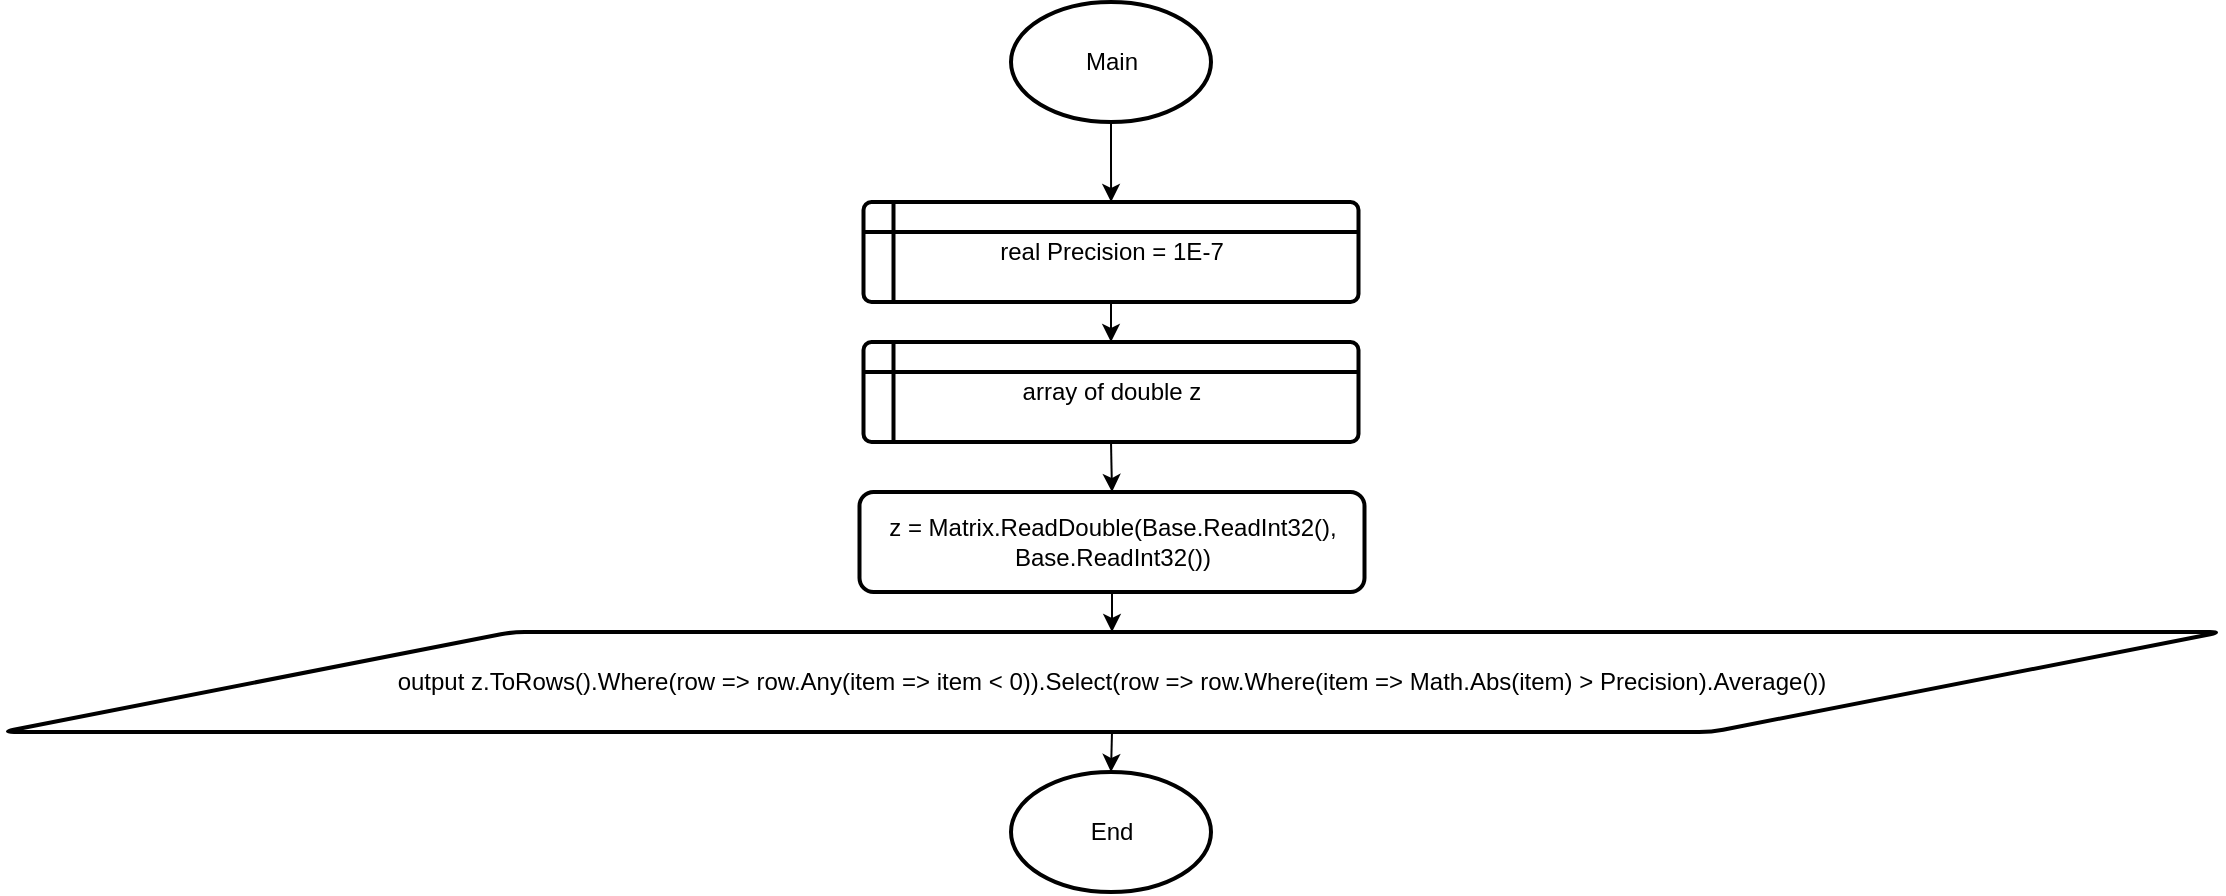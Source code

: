 <mxfile version="14.5.1" type="device" pages="5"><diagram name="Main" id="52a04d89-c75d-2922-d76d-85b35f80e030"><mxGraphModel dx="1730" dy="1012" grid="1" gridSize="10" guides="1" tooltips="1" connect="1" arrows="1" fold="1" page="1" pageScale="1" pageWidth="1700" pageHeight="1100" background="#ffffff" math="0" shadow="0"><root><mxCell id="0"/><mxCell id="1" parent="0"/><mxCell id="V_voeclbvwUcxl6AMKE4-1" value="Main" style="strokeWidth=2;html=1;shape=mxgraph.flowchart.start_1;whiteSpace=wrap;" parent="1" vertex="1"><mxGeometry x="799.5" y="328" width="100" height="60" as="geometry"/></mxCell><mxCell id="V_voeclbvwUcxl6AMKE4-2" value="End" style="strokeWidth=2;html=1;shape=mxgraph.flowchart.start_1;whiteSpace=wrap;" parent="1" vertex="1"><mxGeometry x="799.5" y="713" width="100" height="60" as="geometry"/></mxCell><mxCell id="V_voeclbvwUcxl6AMKE4-10" style="edgeStyle=orthogonalEdgeStyle;rounded=0;orthogonalLoop=1;jettySize=auto;html=1;exitX=0.5;exitY=1;exitDx=0;exitDy=0;entryX=0.5;entryY=0;entryDx=0;entryDy=0;" parent="1" source="V_voeclbvwUcxl6AMKE4-7" target="V_voeclbvwUcxl6AMKE4-9" edge="1"><mxGeometry relative="1" as="geometry"/></mxCell><mxCell id="V_voeclbvwUcxl6AMKE4-7" value="&lt;span class=&quot;pl-smi&quot;&gt;real Precision =&amp;nbsp;&lt;/span&gt;&lt;span class=&quot;pl-k&quot;&gt;&lt;/span&gt;1&lt;span class=&quot;pl-smi&quot;&gt;E&lt;/span&gt;&lt;span class=&quot;pl-k&quot;&gt;-&lt;/span&gt;&lt;span class=&quot;pl-c1&quot;&gt;7&lt;/span&gt;" style="shape=internalStorage;whiteSpace=wrap;html=1;dx=15;dy=15;rounded=1;arcSize=8;strokeWidth=2;" parent="1" vertex="1"><mxGeometry x="725.75" y="428" width="247.5" height="50" as="geometry"/></mxCell><mxCell id="V_voeclbvwUcxl6AMKE4-8" style="edgeStyle=orthogonalEdgeStyle;rounded=0;orthogonalLoop=1;jettySize=auto;html=1;exitX=0.5;exitY=1;exitDx=0;exitDy=0;exitPerimeter=0;" parent="1" source="V_voeclbvwUcxl6AMKE4-1" target="V_voeclbvwUcxl6AMKE4-7" edge="1"><mxGeometry relative="1" as="geometry"><mxPoint x="849.5" y="388" as="sourcePoint"/><mxPoint x="849.5" y="638" as="targetPoint"/></mxGeometry></mxCell><mxCell id="9f16ykj3uDcAdeFZZFDK-3" style="edgeStyle=orthogonalEdgeStyle;rounded=0;orthogonalLoop=1;jettySize=auto;html=1;exitX=0.5;exitY=1;exitDx=0;exitDy=0;entryX=0.5;entryY=0;entryDx=0;entryDy=0;" edge="1" parent="1" source="V_voeclbvwUcxl6AMKE4-9" target="9f16ykj3uDcAdeFZZFDK-1"><mxGeometry relative="1" as="geometry"/></mxCell><mxCell id="V_voeclbvwUcxl6AMKE4-9" value="&lt;span class=&quot;pl-smi&quot;&gt;array of double z&lt;/span&gt;" style="shape=internalStorage;whiteSpace=wrap;html=1;dx=15;dy=15;rounded=1;arcSize=8;strokeWidth=2;" parent="1" vertex="1"><mxGeometry x="725.75" y="498" width="247.5" height="50" as="geometry"/></mxCell><mxCell id="vsQ1U2GKDHJl2siESf5w-1" style="edgeStyle=orthogonalEdgeStyle;rounded=0;orthogonalLoop=1;jettySize=auto;html=1;exitX=0.5;exitY=1;exitDx=0;exitDy=0;entryX=0.5;entryY=0;entryDx=0;entryDy=0;" edge="1" parent="1" source="9f16ykj3uDcAdeFZZFDK-1" target="V751-qXVFl1eDcjqsnyr-1"><mxGeometry relative="1" as="geometry"/></mxCell><mxCell id="9f16ykj3uDcAdeFZZFDK-1" value="z = Matrix.ReadDouble(Base.ReadInt32(), Base.ReadInt32())" style="rounded=1;whiteSpace=wrap;html=1;absoluteArcSize=1;arcSize=14;strokeWidth=2;" vertex="1" parent="1"><mxGeometry x="723.75" y="573" width="252.5" height="50" as="geometry"/></mxCell><mxCell id="vsQ1U2GKDHJl2siESf5w-2" style="edgeStyle=orthogonalEdgeStyle;rounded=0;orthogonalLoop=1;jettySize=auto;html=1;exitX=0.5;exitY=1;exitDx=0;exitDy=0;entryX=0.5;entryY=0;entryDx=0;entryDy=0;entryPerimeter=0;" edge="1" parent="1" source="V751-qXVFl1eDcjqsnyr-1" target="V_voeclbvwUcxl6AMKE4-2"><mxGeometry relative="1" as="geometry"/></mxCell><mxCell id="V751-qXVFl1eDcjqsnyr-1" value="output&amp;nbsp;&lt;span class=&quot;pl-smi&quot;&gt;z&lt;/span&gt;.&lt;span class=&quot;pl-en&quot;&gt;ToRows&lt;/span&gt;().&lt;span class=&quot;pl-en&quot;&gt;Where&lt;/span&gt;(&lt;span class=&quot;pl-en&quot;&gt;row&lt;/span&gt; &lt;span class=&quot;pl-k&quot;&gt;=&amp;gt;&lt;/span&gt; &lt;span class=&quot;pl-smi&quot;&gt;row&lt;/span&gt;.&lt;span class=&quot;pl-en&quot;&gt;Any&lt;/span&gt;(&lt;span class=&quot;pl-en&quot;&gt;item&lt;/span&gt; &lt;span class=&quot;pl-k&quot;&gt;=&amp;gt;&lt;/span&gt; &lt;span class=&quot;pl-smi&quot;&gt;item&lt;/span&gt; &lt;span class=&quot;pl-k&quot;&gt;&amp;lt;&lt;/span&gt; &lt;span class=&quot;pl-c1&quot;&gt;0&lt;/span&gt;)).&lt;span class=&quot;pl-en&quot;&gt;Select&lt;/span&gt;(&lt;span class=&quot;pl-en&quot;&gt;row&lt;/span&gt; &lt;span class=&quot;pl-k&quot;&gt;=&amp;gt;&lt;/span&gt; &lt;span class=&quot;pl-smi&quot;&gt;row&lt;/span&gt;.&lt;span class=&quot;pl-en&quot;&gt;Where&lt;/span&gt;(&lt;span class=&quot;pl-en&quot;&gt;item&lt;/span&gt; &lt;span class=&quot;pl-k&quot;&gt;=&amp;gt;&lt;/span&gt; &lt;span class=&quot;pl-smi&quot;&gt;Math&lt;/span&gt;.&lt;span class=&quot;pl-en&quot;&gt;Abs&lt;/span&gt;(&lt;span class=&quot;pl-smi&quot;&gt;item&lt;/span&gt;) &lt;span class=&quot;pl-k&quot;&gt;&amp;gt;&lt;/span&gt; &lt;span class=&quot;pl-smi&quot;&gt;Precision&lt;/span&gt;).&lt;span class=&quot;pl-en&quot;&gt;Average&lt;/span&gt;())" style="shape=parallelogram;html=1;strokeWidth=2;perimeter=parallelogramPerimeter;whiteSpace=wrap;rounded=1;arcSize=12;size=0.23;" vertex="1" parent="1"><mxGeometry x="295" y="643" width="1110" height="50" as="geometry"/></mxCell></root></mxGraphModel></diagram><diagram id="oZG4ZcY73AeGUQYRzrQE" name="Utils.Base"><mxGraphModel dx="2595" dy="1518" grid="1" gridSize="10" guides="1" tooltips="1" connect="1" arrows="1" fold="1" page="1" pageScale="1" pageWidth="1700" pageHeight="1100" math="0" shadow="0"><root><mxCell id="Rv3ohC8Q_he1lYnJAK4f-0"/><mxCell id="Rv3ohC8Q_he1lYnJAK4f-1" parent="Rv3ohC8Q_he1lYnJAK4f-0"/><mxCell id="dBTrXWcUOW1my7x9prJk-0" value="ReadInt32(string : prompt)" style="strokeWidth=2;html=1;shape=mxgraph.flowchart.start_1;whiteSpace=wrap;" parent="Rv3ohC8Q_he1lYnJAK4f-1" vertex="1"><mxGeometry x="627.87" y="365" width="153.75" height="60" as="geometry"/></mxCell><mxCell id="dBTrXWcUOW1my7x9prJk-1" value="return result" style="strokeWidth=2;html=1;shape=mxgraph.flowchart.start_1;whiteSpace=wrap;" parent="Rv3ohC8Q_he1lYnJAK4f-1" vertex="1"><mxGeometry x="654.75" y="675" width="100" height="60" as="geometry"/></mxCell><mxCell id="dBTrXWcUOW1my7x9prJk-2" style="edgeStyle=orthogonalEdgeStyle;rounded=0;orthogonalLoop=1;jettySize=auto;html=1;exitX=0.5;exitY=1;exitDx=0;exitDy=0;entryX=0.5;entryY=0;entryDx=0;entryDy=0;" parent="Rv3ohC8Q_he1lYnJAK4f-1" source="dBTrXWcUOW1my7x9prJk-3" target="dBTrXWcUOW1my7x9prJk-8" edge="1"><mxGeometry relative="1" as="geometry"/></mxCell><mxCell id="dBTrXWcUOW1my7x9prJk-3" value="integer : result" style="shape=internalStorage;whiteSpace=wrap;html=1;dx=15;dy=15;rounded=1;arcSize=8;strokeWidth=2;" parent="Rv3ohC8Q_he1lYnJAK4f-1" vertex="1"><mxGeometry x="581" y="465" width="247.5" height="50" as="geometry"/></mxCell><mxCell id="dBTrXWcUOW1my7x9prJk-4" style="edgeStyle=orthogonalEdgeStyle;rounded=0;orthogonalLoop=1;jettySize=auto;html=1;exitX=0.5;exitY=1;exitDx=0;exitDy=0;exitPerimeter=0;" parent="Rv3ohC8Q_he1lYnJAK4f-1" source="dBTrXWcUOW1my7x9prJk-0" target="dBTrXWcUOW1my7x9prJk-3" edge="1"><mxGeometry relative="1" as="geometry"><mxPoint x="704.75" y="425" as="sourcePoint"/><mxPoint x="704.75" y="675" as="targetPoint"/></mxGeometry></mxCell><mxCell id="dBTrXWcUOW1my7x9prJk-5" style="edgeStyle=orthogonalEdgeStyle;rounded=0;orthogonalLoop=1;jettySize=auto;html=1;exitX=0.5;exitY=1;exitDx=0;exitDy=0;entryX=0.5;entryY=0;entryDx=0;entryDy=0;entryPerimeter=0;" parent="Rv3ohC8Q_he1lYnJAK4f-1" source="dBTrXWcUOW1my7x9prJk-6" target="dBTrXWcUOW1my7x9prJk-1" edge="1"><mxGeometry relative="1" as="geometry"/></mxCell><mxCell id="dBTrXWcUOW1my7x9prJk-6" value="input result" style="shape=parallelogram;html=1;strokeWidth=2;perimeter=parallelogramPerimeter;whiteSpace=wrap;rounded=1;arcSize=12;size=0.23;" parent="Rv3ohC8Q_he1lYnJAK4f-1" vertex="1"><mxGeometry x="581" y="605" width="247.5" height="50" as="geometry"/></mxCell><mxCell id="dBTrXWcUOW1my7x9prJk-7" style="edgeStyle=orthogonalEdgeStyle;rounded=0;orthogonalLoop=1;jettySize=auto;html=1;exitX=0.5;exitY=1;exitDx=0;exitDy=0;" parent="Rv3ohC8Q_he1lYnJAK4f-1" source="dBTrXWcUOW1my7x9prJk-8" target="dBTrXWcUOW1my7x9prJk-6" edge="1"><mxGeometry relative="1" as="geometry"/></mxCell><mxCell id="dBTrXWcUOW1my7x9prJk-8" value="output prompt" style="shape=parallelogram;html=1;strokeWidth=2;perimeter=parallelogramPerimeter;whiteSpace=wrap;rounded=1;arcSize=12;size=0.23;" parent="Rv3ohC8Q_he1lYnJAK4f-1" vertex="1"><mxGeometry x="581" y="535" width="247.5" height="50" as="geometry"/></mxCell><mxCell id="dBTrXWcUOW1my7x9prJk-9" value="ReadDouble(string : prompt)" style="strokeWidth=2;html=1;shape=mxgraph.flowchart.start_1;whiteSpace=wrap;" parent="Rv3ohC8Q_he1lYnJAK4f-1" vertex="1"><mxGeometry x="909.44" y="365" width="170.62" height="60" as="geometry"/></mxCell><mxCell id="dBTrXWcUOW1my7x9prJk-10" value="return result" style="strokeWidth=2;html=1;shape=mxgraph.flowchart.start_1;whiteSpace=wrap;" parent="Rv3ohC8Q_he1lYnJAK4f-1" vertex="1"><mxGeometry x="944.75" y="675" width="100" height="60" as="geometry"/></mxCell><mxCell id="dBTrXWcUOW1my7x9prJk-11" style="edgeStyle=orthogonalEdgeStyle;rounded=0;orthogonalLoop=1;jettySize=auto;html=1;exitX=0.5;exitY=1;exitDx=0;exitDy=0;entryX=0.5;entryY=0;entryDx=0;entryDy=0;" parent="Rv3ohC8Q_he1lYnJAK4f-1" source="dBTrXWcUOW1my7x9prJk-12" target="dBTrXWcUOW1my7x9prJk-17" edge="1"><mxGeometry relative="1" as="geometry"/></mxCell><mxCell id="dBTrXWcUOW1my7x9prJk-12" value="real : result" style="shape=internalStorage;whiteSpace=wrap;html=1;dx=15;dy=15;rounded=1;arcSize=8;strokeWidth=2;" parent="Rv3ohC8Q_he1lYnJAK4f-1" vertex="1"><mxGeometry x="871" y="465" width="247.5" height="50" as="geometry"/></mxCell><mxCell id="dBTrXWcUOW1my7x9prJk-13" style="edgeStyle=orthogonalEdgeStyle;rounded=0;orthogonalLoop=1;jettySize=auto;html=1;exitX=0.5;exitY=1;exitDx=0;exitDy=0;exitPerimeter=0;" parent="Rv3ohC8Q_he1lYnJAK4f-1" source="dBTrXWcUOW1my7x9prJk-9" target="dBTrXWcUOW1my7x9prJk-12" edge="1"><mxGeometry relative="1" as="geometry"><mxPoint x="994.75" y="425" as="sourcePoint"/><mxPoint x="994.75" y="675" as="targetPoint"/></mxGeometry></mxCell><mxCell id="dBTrXWcUOW1my7x9prJk-14" style="edgeStyle=orthogonalEdgeStyle;rounded=0;orthogonalLoop=1;jettySize=auto;html=1;exitX=0.5;exitY=1;exitDx=0;exitDy=0;entryX=0.5;entryY=0;entryDx=0;entryDy=0;entryPerimeter=0;" parent="Rv3ohC8Q_he1lYnJAK4f-1" source="dBTrXWcUOW1my7x9prJk-15" target="dBTrXWcUOW1my7x9prJk-10" edge="1"><mxGeometry relative="1" as="geometry"/></mxCell><mxCell id="dBTrXWcUOW1my7x9prJk-15" value="input result" style="shape=parallelogram;html=1;strokeWidth=2;perimeter=parallelogramPerimeter;whiteSpace=wrap;rounded=1;arcSize=12;size=0.23;" parent="Rv3ohC8Q_he1lYnJAK4f-1" vertex="1"><mxGeometry x="871" y="605" width="247.5" height="50" as="geometry"/></mxCell><mxCell id="dBTrXWcUOW1my7x9prJk-16" style="edgeStyle=orthogonalEdgeStyle;rounded=0;orthogonalLoop=1;jettySize=auto;html=1;exitX=0.5;exitY=1;exitDx=0;exitDy=0;" parent="Rv3ohC8Q_he1lYnJAK4f-1" source="dBTrXWcUOW1my7x9prJk-17" target="dBTrXWcUOW1my7x9prJk-15" edge="1"><mxGeometry relative="1" as="geometry"/></mxCell><mxCell id="dBTrXWcUOW1my7x9prJk-17" value="output prompt" style="shape=parallelogram;html=1;strokeWidth=2;perimeter=parallelogramPerimeter;whiteSpace=wrap;rounded=1;arcSize=12;size=0.23;" parent="Rv3ohC8Q_he1lYnJAK4f-1" vertex="1"><mxGeometry x="871" y="535" width="247.5" height="50" as="geometry"/></mxCell></root></mxGraphModel></diagram><diagram name="Utils.Matrix" id="XeGIVn2w19RRniooevnH"><mxGraphModel dx="1221" dy="714" grid="1" gridSize="10" guides="1" tooltips="1" connect="1" arrows="1" fold="1" page="1" pageScale="1" pageWidth="1700" pageHeight="1100" math="0" shadow="0"><root><mxCell id="hfuEGT6s9rsQL11SWQ75-0"/><mxCell id="hfuEGT6s9rsQL11SWQ75-1" parent="hfuEGT6s9rsQL11SWQ75-0"/><mxCell id="hfuEGT6s9rsQL11SWQ75-11" value="ReadDouble(integer : rowCount, integer : columnCount, string : prompt)" style="strokeWidth=2;html=1;shape=mxgraph.flowchart.start_1;whiteSpace=wrap;" parent="hfuEGT6s9rsQL11SWQ75-1" vertex="1"><mxGeometry x="401" y="258" width="407.98" height="60" as="geometry"/></mxCell><mxCell id="hfuEGT6s9rsQL11SWQ75-12" value="return result" style="strokeWidth=2;html=1;shape=mxgraph.flowchart.start_1;whiteSpace=wrap;" parent="hfuEGT6s9rsQL11SWQ75-1" vertex="1"><mxGeometry x="556.25" y="783" width="100" height="60" as="geometry"/></mxCell><mxCell id="DEhh6ox0JEItS4JPCb9m-0" style="edgeStyle=orthogonalEdgeStyle;rounded=0;orthogonalLoop=1;jettySize=auto;html=1;exitX=0.5;exitY=1;exitDx=0;exitDy=0;entryX=0.5;entryY=0;entryDx=0;entryDy=0;entryPerimeter=0;" edge="1" parent="hfuEGT6s9rsQL11SWQ75-1" source="hfuEGT6s9rsQL11SWQ75-14" target="bG3DvBHUoGSmAyAWOojD-0"><mxGeometry relative="1" as="geometry"/></mxCell><mxCell id="hfuEGT6s9rsQL11SWQ75-14" value="real array : result" style="shape=internalStorage;whiteSpace=wrap;html=1;dx=15;dy=15;rounded=1;arcSize=8;strokeWidth=2;" parent="hfuEGT6s9rsQL11SWQ75-1" vertex="1"><mxGeometry x="481.25" y="358" width="247.5" height="50" as="geometry"/></mxCell><mxCell id="hfuEGT6s9rsQL11SWQ75-15" style="edgeStyle=orthogonalEdgeStyle;rounded=0;orthogonalLoop=1;jettySize=auto;html=1;exitX=0.5;exitY=1;exitDx=0;exitDy=0;exitPerimeter=0;" parent="hfuEGT6s9rsQL11SWQ75-1" source="hfuEGT6s9rsQL11SWQ75-11" target="hfuEGT6s9rsQL11SWQ75-14" edge="1"><mxGeometry relative="1" as="geometry"><mxPoint x="605" y="318" as="sourcePoint"/><mxPoint x="605" y="568" as="targetPoint"/></mxGeometry></mxCell><mxCell id="bG3DvBHUoGSmAyAWOojD-7" style="edgeStyle=orthogonalEdgeStyle;rounded=0;orthogonalLoop=1;jettySize=auto;html=1;exitX=1;exitY=0.5;exitDx=0;exitDy=0;exitPerimeter=0;entryX=0.5;entryY=0;entryDx=0;entryDy=0;entryPerimeter=0;" parent="hfuEGT6s9rsQL11SWQ75-1" source="bG3DvBHUoGSmAyAWOojD-0" target="bG3DvBHUoGSmAyAWOojD-6" edge="1"><mxGeometry relative="1" as="geometry"/></mxCell><mxCell id="bG3DvBHUoGSmAyAWOojD-14" style="edgeStyle=orthogonalEdgeStyle;rounded=0;orthogonalLoop=1;jettySize=auto;html=1;exitX=0.5;exitY=1;exitDx=0;exitDy=0;exitPerimeter=0;" parent="hfuEGT6s9rsQL11SWQ75-1" source="bG3DvBHUoGSmAyAWOojD-0" target="hfuEGT6s9rsQL11SWQ75-12" edge="1"><mxGeometry relative="1" as="geometry"/></mxCell><mxCell id="bG3DvBHUoGSmAyAWOojD-0" value="for i = 0 to rowCount - 1" style="strokeWidth=2;html=1;shape=mxgraph.flowchart.decision;whiteSpace=wrap;" parent="hfuEGT6s9rsQL11SWQ75-1" vertex="1"><mxGeometry x="481.25" y="433" width="250" height="50" as="geometry"/></mxCell><mxCell id="bG3DvBHUoGSmAyAWOojD-4" style="edgeStyle=orthogonalEdgeStyle;rounded=0;orthogonalLoop=1;jettySize=auto;html=1;exitX=0.5;exitY=1;exitDx=0;exitDy=0;" parent="hfuEGT6s9rsQL11SWQ75-1" source="bG3DvBHUoGSmAyAWOojD-1" edge="1"><mxGeometry relative="1" as="geometry"><mxPoint x="604.943" y="425" as="targetPoint"/></mxGeometry></mxCell><mxCell id="bG3DvBHUoGSmAyAWOojD-11" style="edgeStyle=orthogonalEdgeStyle;rounded=0;orthogonalLoop=1;jettySize=auto;html=1;exitX=1;exitY=0.5;exitDx=0;exitDy=0;exitPerimeter=0;entryX=0.5;entryY=0;entryDx=0;entryDy=0;" parent="hfuEGT6s9rsQL11SWQ75-1" source="bG3DvBHUoGSmAyAWOojD-6" target="bG3DvBHUoGSmAyAWOojD-9" edge="1"><mxGeometry relative="1" as="geometry"/></mxCell><mxCell id="bG3DvBHUoGSmAyAWOojD-13" style="edgeStyle=orthogonalEdgeStyle;rounded=0;orthogonalLoop=1;jettySize=auto;html=1;exitX=0.5;exitY=1;exitDx=0;exitDy=0;exitPerimeter=0;entryX=0.749;entryY=0.75;entryDx=0;entryDy=0;entryPerimeter=0;" parent="hfuEGT6s9rsQL11SWQ75-1" source="bG3DvBHUoGSmAyAWOojD-6" target="bG3DvBHUoGSmAyAWOojD-0" edge="1"><mxGeometry relative="1" as="geometry"/></mxCell><mxCell id="bG3DvBHUoGSmAyAWOojD-6" value="for j = 0 to columnCount - 1" style="strokeWidth=2;html=1;shape=mxgraph.flowchart.decision;whiteSpace=wrap;" parent="hfuEGT6s9rsQL11SWQ75-1" vertex="1"><mxGeometry x="781.25" y="508" width="250" height="50" as="geometry"/></mxCell><mxCell id="bG3DvBHUoGSmAyAWOojD-12" style="edgeStyle=orthogonalEdgeStyle;rounded=0;orthogonalLoop=1;jettySize=auto;html=1;exitX=0.5;exitY=1;exitDx=0;exitDy=0;entryX=0.715;entryY=0.823;entryDx=0;entryDy=0;entryPerimeter=0;" parent="hfuEGT6s9rsQL11SWQ75-1" source="bG3DvBHUoGSmAyAWOojD-8" target="bG3DvBHUoGSmAyAWOojD-6" edge="1"><mxGeometry relative="1" as="geometry"/></mxCell><mxCell id="bG3DvBHUoGSmAyAWOojD-8" value="input result[i, j]" style="shape=parallelogram;html=1;strokeWidth=2;perimeter=parallelogramPerimeter;whiteSpace=wrap;rounded=1;arcSize=12;size=0.23;" parent="hfuEGT6s9rsQL11SWQ75-1" vertex="1"><mxGeometry x="1051.25" y="683" width="247.5" height="50" as="geometry"/></mxCell><mxCell id="bG3DvBHUoGSmAyAWOojD-10" style="edgeStyle=orthogonalEdgeStyle;rounded=0;orthogonalLoop=1;jettySize=auto;html=1;exitX=0.5;exitY=1;exitDx=0;exitDy=0;" parent="hfuEGT6s9rsQL11SWQ75-1" source="bG3DvBHUoGSmAyAWOojD-9" target="bG3DvBHUoGSmAyAWOojD-8" edge="1"><mxGeometry relative="1" as="geometry"/></mxCell><mxCell id="bG3DvBHUoGSmAyAWOojD-9" value="output prompt" style="shape=parallelogram;html=1;strokeWidth=2;perimeter=parallelogramPerimeter;whiteSpace=wrap;rounded=1;arcSize=12;size=0.23;" parent="hfuEGT6s9rsQL11SWQ75-1" vertex="1"><mxGeometry x="1051.25" y="613" width="247.5" height="50" as="geometry"/></mxCell></root></mxGraphModel></diagram><diagram id="9zELOZScXnzlQqoeKtmM" name="Extensions.Enumerable"><mxGraphModel dx="1483" dy="867" grid="1" gridSize="10" guides="1" tooltips="1" connect="1" arrows="1" fold="1" page="1" pageScale="1" pageWidth="1700" pageHeight="1100" math="0" shadow="0"><root><mxCell id="y6p586dMY68BQJbkKS5k-0"/><mxCell id="y6p586dMY68BQJbkKS5k-1" parent="y6p586dMY68BQJbkKS5k-0"/><mxCell id="jlh9yypJRlh7FBa7SkVo-0" value="Print(any sequence : sequence, string : delimiter)" style="strokeWidth=2;html=1;shape=mxgraph.flowchart.start_1;whiteSpace=wrap;" parent="y6p586dMY68BQJbkKS5k-1" vertex="1"><mxGeometry x="213.06" y="179" width="276.87" height="60" as="geometry"/></mxCell><mxCell id="jlh9yypJRlh7FBa7SkVo-1" value="return result" style="strokeWidth=2;html=1;shape=mxgraph.flowchart.start_1;whiteSpace=wrap;" parent="y6p586dMY68BQJbkKS5k-1" vertex="1"><mxGeometry x="302.74" y="831" width="100" height="60" as="geometry"/></mxCell><mxCell id="ZXMKKnNVIH5IqAT4scYi-1" style="edgeStyle=orthogonalEdgeStyle;rounded=0;orthogonalLoop=1;jettySize=auto;html=1;exitX=0.5;exitY=1;exitDx=0;exitDy=0;entryX=0.5;entryY=0;entryDx=0;entryDy=0;entryPerimeter=0;" parent="y6p586dMY68BQJbkKS5k-1" source="jlh9yypJRlh7FBa7SkVo-3" target="ZXMKKnNVIH5IqAT4scYi-0" edge="1"><mxGeometry relative="1" as="geometry"/></mxCell><mxCell id="jlh9yypJRlh7FBa7SkVo-3" value="any sequence : result" style="shape=internalStorage;whiteSpace=wrap;html=1;dx=15;dy=15;rounded=1;arcSize=8;strokeWidth=2;" parent="y6p586dMY68BQJbkKS5k-1" vertex="1"><mxGeometry x="229" y="269" width="247.5" height="50" as="geometry"/></mxCell><mxCell id="jlh9yypJRlh7FBa7SkVo-4" style="edgeStyle=orthogonalEdgeStyle;rounded=0;orthogonalLoop=1;jettySize=auto;html=1;exitX=0.5;exitY=1;exitDx=0;exitDy=0;exitPerimeter=0;" parent="y6p586dMY68BQJbkKS5k-1" source="jlh9yypJRlh7FBa7SkVo-0" target="jlh9yypJRlh7FBa7SkVo-3" edge="1"><mxGeometry relative="1" as="geometry"><mxPoint x="352.75" y="229" as="sourcePoint"/><mxPoint x="352.75" y="479" as="targetPoint"/></mxGeometry></mxCell><mxCell id="HT4sBWieEdIzkTDiY01s-1" style="edgeStyle=orthogonalEdgeStyle;orthogonalLoop=1;jettySize=auto;html=1;exitX=1;exitY=0.5;exitDx=0;exitDy=0;exitPerimeter=0;entryX=0.5;entryY=0;entryDx=0;entryDy=0;rounded=0;" parent="y6p586dMY68BQJbkKS5k-1" source="ZXMKKnNVIH5IqAT4scYi-0" target="HT4sBWieEdIzkTDiY01s-0" edge="1"><mxGeometry relative="1" as="geometry"/></mxCell><mxCell id="HT4sBWieEdIzkTDiY01s-2" value="Yes" style="edgeLabel;html=1;align=center;verticalAlign=middle;resizable=0;points=[];" parent="HT4sBWieEdIzkTDiY01s-1" vertex="1" connectable="0"><mxGeometry x="-0.021" y="-1" relative="1" as="geometry"><mxPoint as="offset"/></mxGeometry></mxCell><mxCell id="nESQ6YgOoKajcyzS-Sgm-2" style="edgeStyle=orthogonalEdgeStyle;rounded=0;orthogonalLoop=1;jettySize=auto;html=1;exitX=0;exitY=0.5;exitDx=0;exitDy=0;exitPerimeter=0;entryX=0.5;entryY=0;entryDx=0;entryDy=0;" edge="1" parent="y6p586dMY68BQJbkKS5k-1" source="ZXMKKnNVIH5IqAT4scYi-0"><mxGeometry relative="1" as="geometry"><mxPoint x="349" y="544" as="targetPoint"/><Array as="points"><mxPoint x="123" y="364"/><mxPoint x="123" y="504"/><mxPoint x="349" y="504"/></Array></mxGeometry></mxCell><mxCell id="nESQ6YgOoKajcyzS-Sgm-3" value="No" style="edgeLabel;html=1;align=center;verticalAlign=middle;resizable=0;points=[];" vertex="1" connectable="0" parent="nESQ6YgOoKajcyzS-Sgm-2"><mxGeometry x="-0.701" y="1" relative="1" as="geometry"><mxPoint as="offset"/></mxGeometry></mxCell><mxCell id="ZXMKKnNVIH5IqAT4scYi-0" value="if Size(sequence) &amp;gt; 0" style="strokeWidth=2;html=1;shape=mxgraph.flowchart.decision;whiteSpace=wrap;" parent="y6p586dMY68BQJbkKS5k-1" vertex="1"><mxGeometry x="226.5" y="339" width="250" height="50" as="geometry"/></mxCell><mxCell id="nESQ6YgOoKajcyzS-Sgm-4" style="edgeStyle=orthogonalEdgeStyle;rounded=0;orthogonalLoop=1;jettySize=auto;html=1;exitX=0.5;exitY=1;exitDx=0;exitDy=0;entryX=0.5;entryY=0;entryDx=0;entryDy=0;" edge="1" parent="y6p586dMY68BQJbkKS5k-1" source="HT4sBWieEdIzkTDiY01s-0"><mxGeometry relative="1" as="geometry"><mxPoint x="349" y="544" as="targetPoint"/><Array as="points"><mxPoint x="603" y="504"/><mxPoint x="349" y="504"/></Array></mxGeometry></mxCell><mxCell id="HT4sBWieEdIzkTDiY01s-0" value="output sequence[0]" style="shape=parallelogram;html=1;strokeWidth=2;perimeter=parallelogramPerimeter;whiteSpace=wrap;rounded=1;arcSize=12;size=0.23;" parent="y6p586dMY68BQJbkKS5k-1" vertex="1"><mxGeometry x="479" y="419" width="247.5" height="50" as="geometry"/></mxCell><mxCell id="MzOGV1wq9ee8AAwT2STa-0" style="edgeStyle=orthogonalEdgeStyle;rounded=0;orthogonalLoop=1;jettySize=auto;html=1;exitX=1;exitY=0.5;exitDx=0;exitDy=0;exitPerimeter=0;entryX=0.5;entryY=0;entryDx=0;entryDy=0;" parent="y6p586dMY68BQJbkKS5k-1" source="MzOGV1wq9ee8AAwT2STa-1" target="MzOGV1wq9ee8AAwT2STa-2" edge="1"><mxGeometry relative="1" as="geometry"/></mxCell><mxCell id="oq08w5zoWZgzIN9M6dK4-2" style="edgeStyle=orthogonalEdgeStyle;rounded=0;orthogonalLoop=1;jettySize=auto;html=1;exitX=0.5;exitY=1;exitDx=0;exitDy=0;exitPerimeter=0;" parent="y6p586dMY68BQJbkKS5k-1" source="MzOGV1wq9ee8AAwT2STa-1" target="oq08w5zoWZgzIN9M6dK4-1" edge="1"><mxGeometry relative="1" as="geometry"/></mxCell><mxCell id="MzOGV1wq9ee8AAwT2STa-1" value="for i = 1 to Size(sequence) - 1" style="strokeWidth=2;html=1;shape=mxgraph.flowchart.decision;whiteSpace=wrap;" parent="y6p586dMY68BQJbkKS5k-1" vertex="1"><mxGeometry x="227.75" y="541" width="250" height="50" as="geometry"/></mxCell><mxCell id="MzOGV1wq9ee8AAwT2STa-6" style="edgeStyle=orthogonalEdgeStyle;rounded=0;orthogonalLoop=1;jettySize=auto;html=1;exitX=0.5;exitY=1;exitDx=0;exitDy=0;entryX=0.752;entryY=0.814;entryDx=0;entryDy=0;entryPerimeter=0;" parent="y6p586dMY68BQJbkKS5k-1" source="MzOGV1wq9ee8AAwT2STa-2" target="MzOGV1wq9ee8AAwT2STa-1" edge="1"><mxGeometry relative="1" as="geometry"/></mxCell><mxCell id="MzOGV1wq9ee8AAwT2STa-2" value="output delimiter &amp;amp; prompt" style="shape=parallelogram;html=1;strokeWidth=2;perimeter=parallelogramPerimeter;whiteSpace=wrap;rounded=1;arcSize=12;size=0.23;" parent="y6p586dMY68BQJbkKS5k-1" vertex="1"><mxGeometry x="497.75" y="646" width="247.5" height="50" as="geometry"/></mxCell><mxCell id="JYTLeRGd4I04C2g9XRfU-3" style="edgeStyle=orthogonalEdgeStyle;rounded=0;orthogonalLoop=1;jettySize=auto;html=1;exitX=1;exitY=0.5;exitDx=0;exitDy=0;exitPerimeter=0;entryX=0;entryY=0.5;entryDx=0;entryDy=0;entryPerimeter=0;" parent="y6p586dMY68BQJbkKS5k-1" source="MzOGV1wq9ee8AAwT2STa-8" target="JYTLeRGd4I04C2g9XRfU-2" edge="1"><mxGeometry relative="1" as="geometry"/></mxCell><mxCell id="MzOGV1wq9ee8AAwT2STa-8" value="PrintLine(any sequence : sequence, string : delimiter)" style="strokeWidth=2;html=1;shape=mxgraph.flowchart.start_1;whiteSpace=wrap;" parent="y6p586dMY68BQJbkKS5k-1" vertex="1"><mxGeometry x="1025.06" y="179" width="319.38" height="60" as="geometry"/></mxCell><mxCell id="MzOGV1wq9ee8AAwT2STa-9" value="return result" style="strokeWidth=2;html=1;shape=mxgraph.flowchart.start_1;whiteSpace=wrap;" parent="y6p586dMY68BQJbkKS5k-1" vertex="1"><mxGeometry x="1133.5" y="881" width="100" height="60" as="geometry"/></mxCell><mxCell id="MzOGV1wq9ee8AAwT2STa-10" style="edgeStyle=orthogonalEdgeStyle;rounded=0;orthogonalLoop=1;jettySize=auto;html=1;exitX=0.5;exitY=1;exitDx=0;exitDy=0;entryX=0.5;entryY=0;entryDx=0;entryDy=0;entryPerimeter=0;" parent="y6p586dMY68BQJbkKS5k-1" source="MzOGV1wq9ee8AAwT2STa-11" target="MzOGV1wq9ee8AAwT2STa-17" edge="1"><mxGeometry relative="1" as="geometry"/></mxCell><mxCell id="MzOGV1wq9ee8AAwT2STa-11" value="any sequence result" style="shape=internalStorage;whiteSpace=wrap;html=1;dx=15;dy=15;rounded=1;arcSize=8;strokeWidth=2;" parent="y6p586dMY68BQJbkKS5k-1" vertex="1"><mxGeometry x="1061" y="269" width="247.5" height="50" as="geometry"/></mxCell><mxCell id="MzOGV1wq9ee8AAwT2STa-12" style="edgeStyle=orthogonalEdgeStyle;rounded=0;orthogonalLoop=1;jettySize=auto;html=1;exitX=0.5;exitY=1;exitDx=0;exitDy=0;exitPerimeter=0;" parent="y6p586dMY68BQJbkKS5k-1" source="MzOGV1wq9ee8AAwT2STa-8" target="MzOGV1wq9ee8AAwT2STa-11" edge="1"><mxGeometry relative="1" as="geometry"><mxPoint x="1184.75" y="229" as="sourcePoint"/><mxPoint x="1184.75" y="479" as="targetPoint"/></mxGeometry></mxCell><mxCell id="MzOGV1wq9ee8AAwT2STa-13" style="edgeStyle=orthogonalEdgeStyle;orthogonalLoop=1;jettySize=auto;html=1;exitX=1;exitY=0.5;exitDx=0;exitDy=0;exitPerimeter=0;entryX=0.5;entryY=0;entryDx=0;entryDy=0;rounded=0;" parent="y6p586dMY68BQJbkKS5k-1" source="MzOGV1wq9ee8AAwT2STa-17" target="MzOGV1wq9ee8AAwT2STa-19" edge="1"><mxGeometry relative="1" as="geometry"/></mxCell><mxCell id="MzOGV1wq9ee8AAwT2STa-14" value="Yes" style="edgeLabel;html=1;align=center;verticalAlign=middle;resizable=0;points=[];" parent="MzOGV1wq9ee8AAwT2STa-13" vertex="1" connectable="0"><mxGeometry x="-0.021" y="-1" relative="1" as="geometry"><mxPoint as="offset"/></mxGeometry></mxCell><mxCell id="OWxrNI2318dIHogDrD9--1" style="edgeStyle=orthogonalEdgeStyle;rounded=0;orthogonalLoop=1;jettySize=auto;html=1;exitX=0;exitY=0.5;exitDx=0;exitDy=0;exitPerimeter=0;entryX=0.5;entryY=0;entryDx=0;entryDy=0;" edge="1" parent="y6p586dMY68BQJbkKS5k-1" source="MzOGV1wq9ee8AAwT2STa-17"><mxGeometry relative="1" as="geometry"><mxPoint x="1182.25" y="534" as="targetPoint"/><Array as="points"><mxPoint x="943" y="364"/><mxPoint x="943" y="504"/><mxPoint x="1182" y="504"/></Array></mxGeometry></mxCell><mxCell id="OWxrNI2318dIHogDrD9--4" value="No" style="edgeLabel;html=1;align=center;verticalAlign=middle;resizable=0;points=[];" vertex="1" connectable="0" parent="OWxrNI2318dIHogDrD9--1"><mxGeometry x="-0.696" y="1" relative="1" as="geometry"><mxPoint as="offset"/></mxGeometry></mxCell><mxCell id="MzOGV1wq9ee8AAwT2STa-17" value="if Size(sequence) &amp;gt; 0" style="strokeWidth=2;html=1;shape=mxgraph.flowchart.decision;whiteSpace=wrap;" parent="y6p586dMY68BQJbkKS5k-1" vertex="1"><mxGeometry x="1058.5" y="339" width="250" height="50" as="geometry"/></mxCell><mxCell id="OWxrNI2318dIHogDrD9--3" style="edgeStyle=orthogonalEdgeStyle;rounded=0;orthogonalLoop=1;jettySize=auto;html=1;exitX=0.5;exitY=1;exitDx=0;exitDy=0;entryX=0.5;entryY=0;entryDx=0;entryDy=0;" edge="1" parent="y6p586dMY68BQJbkKS5k-1" source="MzOGV1wq9ee8AAwT2STa-19"><mxGeometry relative="1" as="geometry"><mxPoint x="1182.25" y="534" as="targetPoint"/><Array as="points"><mxPoint x="1435" y="504"/><mxPoint x="1182" y="504"/></Array></mxGeometry></mxCell><mxCell id="MzOGV1wq9ee8AAwT2STa-19" value="output sequence[0]" style="shape=parallelogram;html=1;strokeWidth=2;perimeter=parallelogramPerimeter;whiteSpace=wrap;rounded=1;arcSize=12;size=0.23;" parent="y6p586dMY68BQJbkKS5k-1" vertex="1"><mxGeometry x="1311" y="419" width="247.5" height="50" as="geometry"/></mxCell><mxCell id="MzOGV1wq9ee8AAwT2STa-20" style="edgeStyle=orthogonalEdgeStyle;rounded=0;orthogonalLoop=1;jettySize=auto;html=1;exitX=1;exitY=0.5;exitDx=0;exitDy=0;exitPerimeter=0;entryX=0.5;entryY=0;entryDx=0;entryDy=0;" parent="y6p586dMY68BQJbkKS5k-1" source="MzOGV1wq9ee8AAwT2STa-22" target="MzOGV1wq9ee8AAwT2STa-24" edge="1"><mxGeometry relative="1" as="geometry"/></mxCell><mxCell id="MzOGV1wq9ee8AAwT2STa-26" style="edgeStyle=orthogonalEdgeStyle;rounded=0;orthogonalLoop=1;jettySize=auto;html=1;exitX=0.5;exitY=1;exitDx=0;exitDy=0;exitPerimeter=0;" parent="y6p586dMY68BQJbkKS5k-1" source="MzOGV1wq9ee8AAwT2STa-22" target="MzOGV1wq9ee8AAwT2STa-25" edge="1"><mxGeometry relative="1" as="geometry"/></mxCell><mxCell id="MzOGV1wq9ee8AAwT2STa-22" value="for i = 1 to Size(sequence) - 1" style="strokeWidth=2;html=1;shape=mxgraph.flowchart.decision;whiteSpace=wrap;" parent="y6p586dMY68BQJbkKS5k-1" vertex="1"><mxGeometry x="1058.5" y="531" width="250" height="50" as="geometry"/></mxCell><mxCell id="MzOGV1wq9ee8AAwT2STa-23" style="edgeStyle=orthogonalEdgeStyle;rounded=0;orthogonalLoop=1;jettySize=auto;html=1;exitX=0.5;exitY=1;exitDx=0;exitDy=0;" parent="y6p586dMY68BQJbkKS5k-1" source="MzOGV1wq9ee8AAwT2STa-24" edge="1"><mxGeometry relative="1" as="geometry"><mxPoint x="1247" y="572" as="targetPoint"/></mxGeometry></mxCell><mxCell id="MzOGV1wq9ee8AAwT2STa-24" value="output delimiter &amp;amp; prompt" style="shape=parallelogram;html=1;strokeWidth=2;perimeter=parallelogramPerimeter;whiteSpace=wrap;rounded=1;arcSize=12;size=0.23;" parent="y6p586dMY68BQJbkKS5k-1" vertex="1"><mxGeometry x="1328.5" y="636" width="247.5" height="50" as="geometry"/></mxCell><mxCell id="oq08w5zoWZgzIN9M6dK4-7" style="edgeStyle=orthogonalEdgeStyle;rounded=0;orthogonalLoop=1;jettySize=auto;html=1;exitX=0.5;exitY=1;exitDx=0;exitDy=0;" parent="y6p586dMY68BQJbkKS5k-1" source="MzOGV1wq9ee8AAwT2STa-25" target="oq08w5zoWZgzIN9M6dK4-5" edge="1"><mxGeometry relative="1" as="geometry"/></mxCell><mxCell id="MzOGV1wq9ee8AAwT2STa-25" value="output NewLine" style="shape=parallelogram;html=1;strokeWidth=2;perimeter=parallelogramPerimeter;whiteSpace=wrap;rounded=1;arcSize=12;size=0.23;" parent="y6p586dMY68BQJbkKS5k-1" vertex="1"><mxGeometry x="1059.75" y="721" width="247.5" height="50" as="geometry"/></mxCell><mxCell id="oq08w5zoWZgzIN9M6dK4-4" style="edgeStyle=orthogonalEdgeStyle;rounded=0;orthogonalLoop=1;jettySize=auto;html=1;exitX=0.5;exitY=1;exitDx=0;exitDy=0;entryX=0.5;entryY=0;entryDx=0;entryDy=0;entryPerimeter=0;" parent="y6p586dMY68BQJbkKS5k-1" source="oq08w5zoWZgzIN9M6dK4-1" target="jlh9yypJRlh7FBa7SkVo-1" edge="1"><mxGeometry relative="1" as="geometry"/></mxCell><mxCell id="oq08w5zoWZgzIN9M6dK4-1" value="result = sequence" style="rounded=1;whiteSpace=wrap;html=1;absoluteArcSize=1;arcSize=14;strokeWidth=2;" parent="y6p586dMY68BQJbkKS5k-1" vertex="1"><mxGeometry x="226.5" y="751" width="252.5" height="50" as="geometry"/></mxCell><mxCell id="oq08w5zoWZgzIN9M6dK4-6" style="edgeStyle=orthogonalEdgeStyle;rounded=0;orthogonalLoop=1;jettySize=auto;html=1;exitX=0.5;exitY=1;exitDx=0;exitDy=0;entryX=0.5;entryY=0;entryDx=0;entryDy=0;entryPerimeter=0;" parent="y6p586dMY68BQJbkKS5k-1" source="oq08w5zoWZgzIN9M6dK4-5" target="MzOGV1wq9ee8AAwT2STa-9" edge="1"><mxGeometry relative="1" as="geometry"/></mxCell><mxCell id="oq08w5zoWZgzIN9M6dK4-5" value="result = sequence" style="rounded=1;whiteSpace=wrap;html=1;absoluteArcSize=1;arcSize=14;strokeWidth=2;" parent="y6p586dMY68BQJbkKS5k-1" vertex="1"><mxGeometry x="1057.25" y="801" width="252.5" height="50" as="geometry"/></mxCell><mxCell id="YJJNXXxZ-WtN5ELHc_bx-0" style="edgeStyle=orthogonalEdgeStyle;rounded=0;orthogonalLoop=1;jettySize=auto;html=1;exitX=0;exitY=0.5;exitDx=0;exitDy=0;exitPerimeter=0;entryX=1;entryY=0.5;entryDx=0;entryDy=0;entryPerimeter=0;" edge="1" parent="y6p586dMY68BQJbkKS5k-1" source="JYTLeRGd4I04C2g9XRfU-0" target="jlh9yypJRlh7FBa7SkVo-0"><mxGeometry relative="1" as="geometry"/></mxCell><mxCell id="JYTLeRGd4I04C2g9XRfU-0" value="any implies T type parameter in generic method" style="strokeWidth=2;html=1;shape=mxgraph.flowchart.annotation_2;align=left;labelPosition=right;pointerEvents=1;" parent="y6p586dMY68BQJbkKS5k-1" vertex="1"><mxGeometry x="519" y="159" width="50" height="100" as="geometry"/></mxCell><mxCell id="JYTLeRGd4I04C2g9XRfU-2" value="any implies T type parameter in generic method" style="strokeWidth=2;html=1;shape=mxgraph.flowchart.annotation_2;align=left;labelPosition=right;pointerEvents=1;" parent="y6p586dMY68BQJbkKS5k-1" vertex="1"><mxGeometry x="1381" y="159" width="50" height="100" as="geometry"/></mxCell></root></mxGraphModel></diagram><diagram id="_qK4QPrpFe2YHjd6J43v" name="Extensions.Matrix"><mxGraphModel dx="1483" dy="867" grid="1" gridSize="10" guides="1" tooltips="1" connect="1" arrows="1" fold="1" page="1" pageScale="1" pageWidth="1700" pageHeight="1100" math="0" shadow="0"><root><mxCell id="0z3hHo_0uRC88N_kZQAE-0"/><mxCell id="0z3hHo_0uRC88N_kZQAE-1" parent="0z3hHo_0uRC88N_kZQAE-0"/><mxCell id="4fju_227NPN1SYcyRbiu-1" value="ToRows(any matrix : matrix)" style="strokeWidth=2;html=1;shape=mxgraph.flowchart.start_1;whiteSpace=wrap;" vertex="1" parent="0z3hHo_0uRC88N_kZQAE-1"><mxGeometry x="220.06" y="30" width="276.87" height="60" as="geometry"/></mxCell><mxCell id="4fju_227NPN1SYcyRbiu-2" value="return result" style="strokeWidth=2;html=1;shape=mxgraph.flowchart.start_1;whiteSpace=wrap;" vertex="1" parent="0z3hHo_0uRC88N_kZQAE-1"><mxGeometry x="308.49" y="1030" width="100" height="60" as="geometry"/></mxCell><mxCell id="4fju_227NPN1SYcyRbiu-3" style="edgeStyle=orthogonalEdgeStyle;rounded=0;orthogonalLoop=1;jettySize=auto;html=1;exitX=0.5;exitY=1;exitDx=0;exitDy=0;entryX=0.5;entryY=0;entryDx=0;entryDy=0;" edge="1" parent="0z3hHo_0uRC88N_kZQAE-1" source="4fju_227NPN1SYcyRbiu-4" target="4dhhnNfv8pvqJivNKnc8-0"><mxGeometry relative="1" as="geometry"><mxPoint x="358.5" y="190" as="targetPoint"/></mxGeometry></mxCell><mxCell id="4fju_227NPN1SYcyRbiu-4" value="(any array) sequence : result" style="shape=internalStorage;whiteSpace=wrap;html=1;dx=15;dy=15;rounded=1;arcSize=8;strokeWidth=2;" vertex="1" parent="0z3hHo_0uRC88N_kZQAE-1"><mxGeometry x="236" y="120" width="247.5" height="50" as="geometry"/></mxCell><mxCell id="4fju_227NPN1SYcyRbiu-5" style="edgeStyle=orthogonalEdgeStyle;rounded=0;orthogonalLoop=1;jettySize=auto;html=1;exitX=0.5;exitY=1;exitDx=0;exitDy=0;exitPerimeter=0;" edge="1" parent="0z3hHo_0uRC88N_kZQAE-1" source="4fju_227NPN1SYcyRbiu-1" target="4fju_227NPN1SYcyRbiu-4"><mxGeometry relative="1" as="geometry"><mxPoint x="359.75" y="80" as="sourcePoint"/><mxPoint x="359.75" y="330" as="targetPoint"/></mxGeometry></mxCell><mxCell id="4fju_227NPN1SYcyRbiu-18" style="edgeStyle=orthogonalEdgeStyle;rounded=0;orthogonalLoop=1;jettySize=auto;html=1;exitX=0.5;exitY=1;exitDx=0;exitDy=0;entryX=0.5;entryY=0;entryDx=0;entryDy=0;entryPerimeter=0;" edge="1" parent="0z3hHo_0uRC88N_kZQAE-1" source="4fju_227NPN1SYcyRbiu-19" target="4fju_227NPN1SYcyRbiu-2"><mxGeometry relative="1" as="geometry"/></mxCell><mxCell id="4fju_227NPN1SYcyRbiu-19" value="result = sequence" style="rounded=1;whiteSpace=wrap;html=1;absoluteArcSize=1;arcSize=14;strokeWidth=2;" vertex="1" parent="0z3hHo_0uRC88N_kZQAE-1"><mxGeometry x="232.25" y="950" width="252.5" height="50" as="geometry"/></mxCell><mxCell id="2VvF8hSra-xsYOlH4UJ7-2" style="edgeStyle=orthogonalEdgeStyle;rounded=0;orthogonalLoop=1;jettySize=auto;html=1;exitX=0;exitY=0.5;exitDx=0;exitDy=0;exitPerimeter=0;entryX=1;entryY=0.5;entryDx=0;entryDy=0;entryPerimeter=0;" edge="1" parent="0z3hHo_0uRC88N_kZQAE-1" source="4fju_227NPN1SYcyRbiu-20" target="4fju_227NPN1SYcyRbiu-1"><mxGeometry relative="1" as="geometry"/></mxCell><mxCell id="4fju_227NPN1SYcyRbiu-20" value="any implies T type parameter in generic method" style="strokeWidth=2;html=1;shape=mxgraph.flowchart.annotation_2;align=left;labelPosition=right;pointerEvents=1;" vertex="1" parent="0z3hHo_0uRC88N_kZQAE-1"><mxGeometry x="526" y="10" width="50" height="100" as="geometry"/></mxCell><mxCell id="O7VxxpUerF7Uec1PuPbK-1" style="edgeStyle=orthogonalEdgeStyle;rounded=0;orthogonalLoop=1;jettySize=auto;html=1;exitX=0.5;exitY=1;exitDx=0;exitDy=0;entryX=0.5;entryY=0;entryDx=0;entryDy=0;" edge="1" parent="0z3hHo_0uRC88N_kZQAE-1" source="4dhhnNfv8pvqJivNKnc8-0" target="O7VxxpUerF7Uec1PuPbK-0"><mxGeometry relative="1" as="geometry"/></mxCell><mxCell id="4dhhnNfv8pvqJivNKnc8-0" value="integer : rowCount" style="shape=internalStorage;whiteSpace=wrap;html=1;dx=15;dy=15;rounded=1;arcSize=8;strokeWidth=2;" vertex="1" parent="0z3hHo_0uRC88N_kZQAE-1"><mxGeometry x="236" y="195" width="247.5" height="50" as="geometry"/></mxCell><mxCell id="RruaUGaI1v1ErdOtCGVf-1" style="edgeStyle=orthogonalEdgeStyle;rounded=0;orthogonalLoop=1;jettySize=auto;html=1;exitX=0.5;exitY=1;exitDx=0;exitDy=0;entryX=0.5;entryY=0;entryDx=0;entryDy=0;" edge="1" parent="0z3hHo_0uRC88N_kZQAE-1" source="O7VxxpUerF7Uec1PuPbK-0" target="JkRoWaop9FJtx_eOy6JV-0"><mxGeometry relative="1" as="geometry"/></mxCell><mxCell id="O7VxxpUerF7Uec1PuPbK-0" value="integer : columnCount" style="shape=internalStorage;whiteSpace=wrap;html=1;dx=15;dy=15;rounded=1;arcSize=8;strokeWidth=2;" vertex="1" parent="0z3hHo_0uRC88N_kZQAE-1"><mxGeometry x="236" y="265" width="247.5" height="50" as="geometry"/></mxCell><mxCell id="RruaUGaI1v1ErdOtCGVf-2" style="edgeStyle=orthogonalEdgeStyle;rounded=0;orthogonalLoop=1;jettySize=auto;html=1;exitX=0.5;exitY=1;exitDx=0;exitDy=0;entryX=0.5;entryY=0;entryDx=0;entryDy=0;" edge="1" parent="0z3hHo_0uRC88N_kZQAE-1" source="JkRoWaop9FJtx_eOy6JV-0" target="RruaUGaI1v1ErdOtCGVf-0"><mxGeometry relative="1" as="geometry"/></mxCell><mxCell id="JkRoWaop9FJtx_eOy6JV-0" value="rowCount = RowCount(matrix)" style="rounded=1;whiteSpace=wrap;html=1;absoluteArcSize=1;arcSize=14;strokeWidth=2;" vertex="1" parent="0z3hHo_0uRC88N_kZQAE-1"><mxGeometry x="233.5" y="335" width="252.5" height="50" as="geometry"/></mxCell><mxCell id="RruaUGaI1v1ErdOtCGVf-4" style="edgeStyle=orthogonalEdgeStyle;rounded=0;orthogonalLoop=1;jettySize=auto;html=1;exitX=0.5;exitY=1;exitDx=0;exitDy=0;entryX=0.5;entryY=0;entryDx=0;entryDy=0;" edge="1" parent="0z3hHo_0uRC88N_kZQAE-1" source="RruaUGaI1v1ErdOtCGVf-0" target="RruaUGaI1v1ErdOtCGVf-3"><mxGeometry relative="1" as="geometry"/></mxCell><mxCell id="RruaUGaI1v1ErdOtCGVf-0" value="columnCount = ColumnCount(matrix)" style="rounded=1;whiteSpace=wrap;html=1;absoluteArcSize=1;arcSize=14;strokeWidth=2;" vertex="1" parent="0z3hHo_0uRC88N_kZQAE-1"><mxGeometry x="232.25" y="405" width="252.5" height="50" as="geometry"/></mxCell><mxCell id="2VvF8hSra-xsYOlH4UJ7-0" style="edgeStyle=orthogonalEdgeStyle;rounded=0;orthogonalLoop=1;jettySize=auto;html=1;exitX=0.5;exitY=1;exitDx=0;exitDy=0;entryX=0.5;entryY=0;entryDx=0;entryDy=0;entryPerimeter=0;" edge="1" parent="0z3hHo_0uRC88N_kZQAE-1" source="RruaUGaI1v1ErdOtCGVf-3" target="kw2Y0VACaOST7mJiWfb3-1"><mxGeometry relative="1" as="geometry"/></mxCell><mxCell id="RruaUGaI1v1ErdOtCGVf-3" value="(any array) list: result" style="shape=internalStorage;whiteSpace=wrap;html=1;dx=15;dy=15;rounded=1;arcSize=8;strokeWidth=2;" vertex="1" parent="0z3hHo_0uRC88N_kZQAE-1"><mxGeometry x="232.25" y="475" width="247.5" height="50" as="geometry"/></mxCell><mxCell id="kw2Y0VACaOST7mJiWfb3-0" style="edgeStyle=orthogonalEdgeStyle;rounded=0;orthogonalLoop=1;jettySize=auto;html=1;exitX=1;exitY=0.5;exitDx=0;exitDy=0;exitPerimeter=0;entryX=0.5;entryY=0;entryDx=0;entryDy=0;" edge="1" parent="0z3hHo_0uRC88N_kZQAE-1" source="kw2Y0VACaOST7mJiWfb3-1" target="9cmu0caH_5VFLrYMpbrr-3"><mxGeometry relative="1" as="geometry"><mxPoint x="627.25" y="655" as="targetPoint"/></mxGeometry></mxCell><mxCell id="uh0kghPOTiY-E156SG2I-3" style="edgeStyle=orthogonalEdgeStyle;rounded=0;orthogonalLoop=1;jettySize=auto;html=1;exitX=0.5;exitY=1;exitDx=0;exitDy=0;exitPerimeter=0;entryX=0.5;entryY=0;entryDx=0;entryDy=0;" edge="1" parent="0z3hHo_0uRC88N_kZQAE-1" source="kw2Y0VACaOST7mJiWfb3-1" target="4fju_227NPN1SYcyRbiu-19"><mxGeometry relative="1" as="geometry"/></mxCell><mxCell id="kw2Y0VACaOST7mJiWfb3-1" value="for i = 1 to rowCount - 1" style="strokeWidth=2;html=1;shape=mxgraph.flowchart.decision;whiteSpace=wrap;" vertex="1" parent="0z3hHo_0uRC88N_kZQAE-1"><mxGeometry x="233.5" y="550" width="250" height="50" as="geometry"/></mxCell><mxCell id="dYTk5-0mBlO2fzj_b1eC-2" style="edgeStyle=orthogonalEdgeStyle;rounded=0;orthogonalLoop=1;jettySize=auto;html=1;exitX=0.5;exitY=1;exitDx=0;exitDy=0;entryX=0.5;entryY=0;entryDx=0;entryDy=0;" edge="1" parent="0z3hHo_0uRC88N_kZQAE-1" source="9cmu0caH_5VFLrYMpbrr-3" target="dYTk5-0mBlO2fzj_b1eC-0"><mxGeometry relative="1" as="geometry"/></mxCell><mxCell id="9cmu0caH_5VFLrYMpbrr-3" value="any array : row[columnCount]" style="shape=internalStorage;whiteSpace=wrap;html=1;dx=15;dy=15;rounded=1;arcSize=8;strokeWidth=2;shadow=0;glass=0;sketch=0;" vertex="1" parent="0z3hHo_0uRC88N_kZQAE-1"><mxGeometry x="479.75" y="600" width="247.5" height="50" as="geometry"/></mxCell><mxCell id="yPzlELy2rO0MiAozm1-2-1" style="edgeStyle=orthogonalEdgeStyle;rounded=0;orthogonalLoop=1;jettySize=auto;html=1;exitX=0.5;exitY=1;exitDx=0;exitDy=0;entryX=0.5;entryY=0;entryDx=0;entryDy=0;entryPerimeter=0;" edge="1" parent="0z3hHo_0uRC88N_kZQAE-1" source="dYTk5-0mBlO2fzj_b1eC-0" target="yPzlELy2rO0MiAozm1-2-0"><mxGeometry relative="1" as="geometry"/></mxCell><mxCell id="dYTk5-0mBlO2fzj_b1eC-0" value="columnCount = ColumnCount(matrix)" style="rounded=1;whiteSpace=wrap;html=1;absoluteArcSize=1;arcSize=14;strokeWidth=2;" vertex="1" parent="0z3hHo_0uRC88N_kZQAE-1"><mxGeometry x="477.25" y="670" width="252.5" height="50" as="geometry"/></mxCell><mxCell id="yPzlELy2rO0MiAozm1-2-3" style="edgeStyle=orthogonalEdgeStyle;rounded=0;orthogonalLoop=1;jettySize=auto;html=1;exitX=1;exitY=0.5;exitDx=0;exitDy=0;exitPerimeter=0;entryX=0.5;entryY=0;entryDx=0;entryDy=0;" edge="1" parent="0z3hHo_0uRC88N_kZQAE-1" source="yPzlELy2rO0MiAozm1-2-0" target="yPzlELy2rO0MiAozm1-2-2"><mxGeometry relative="1" as="geometry"/></mxCell><mxCell id="uh0kghPOTiY-E156SG2I-0" style="edgeStyle=orthogonalEdgeStyle;rounded=0;orthogonalLoop=1;jettySize=auto;html=1;exitX=0.5;exitY=1;exitDx=0;exitDy=0;exitPerimeter=0;entryX=0.5;entryY=0;entryDx=0;entryDy=0;" edge="1" parent="0z3hHo_0uRC88N_kZQAE-1" source="yPzlELy2rO0MiAozm1-2-0" target="awMv4qvKGHH8jRcYg-QD-0"><mxGeometry relative="1" as="geometry"/></mxCell><mxCell id="yPzlELy2rO0MiAozm1-2-0" value="for j = 1 to columnCount - 1" style="strokeWidth=2;html=1;shape=mxgraph.flowchart.decision;whiteSpace=wrap;" vertex="1" parent="0z3hHo_0uRC88N_kZQAE-1"><mxGeometry x="479.75" y="740" width="250" height="50" as="geometry"/></mxCell><mxCell id="yPzlELy2rO0MiAozm1-2-4" style="edgeStyle=orthogonalEdgeStyle;rounded=0;orthogonalLoop=1;jettySize=auto;html=1;exitX=0.5;exitY=1;exitDx=0;exitDy=0;entryX=0.719;entryY=0.824;entryDx=0;entryDy=0;entryPerimeter=0;" edge="1" parent="0z3hHo_0uRC88N_kZQAE-1" source="yPzlELy2rO0MiAozm1-2-2" target="yPzlELy2rO0MiAozm1-2-0"><mxGeometry relative="1" as="geometry"><Array as="points"><mxPoint x="877" y="860"/><mxPoint x="660" y="860"/></Array></mxGeometry></mxCell><mxCell id="yPzlELy2rO0MiAozm1-2-2" value="row[j] = matrix[i, j]" style="rounded=1;whiteSpace=wrap;html=1;absoluteArcSize=1;arcSize=14;strokeWidth=2;" vertex="1" parent="0z3hHo_0uRC88N_kZQAE-1"><mxGeometry x="751" y="800" width="252.5" height="50" as="geometry"/></mxCell><mxCell id="uh0kghPOTiY-E156SG2I-2" style="edgeStyle=orthogonalEdgeStyle;rounded=0;orthogonalLoop=1;jettySize=auto;html=1;exitX=0;exitY=0.5;exitDx=0;exitDy=0;entryX=0.7;entryY=0.869;entryDx=0;entryDy=0;entryPerimeter=0;" edge="1" parent="0z3hHo_0uRC88N_kZQAE-1" source="awMv4qvKGHH8jRcYg-QD-0" target="kw2Y0VACaOST7mJiWfb3-1"><mxGeometry relative="1" as="geometry"/></mxCell><mxCell id="awMv4qvKGHH8jRcYg-QD-0" value="Add(list, row)" style="rounded=1;whiteSpace=wrap;html=1;absoluteArcSize=1;arcSize=14;strokeWidth=2;" vertex="1" parent="0z3hHo_0uRC88N_kZQAE-1"><mxGeometry x="478.5" y="880" width="252.5" height="50" as="geometry"/></mxCell></root></mxGraphModel></diagram></mxfile>